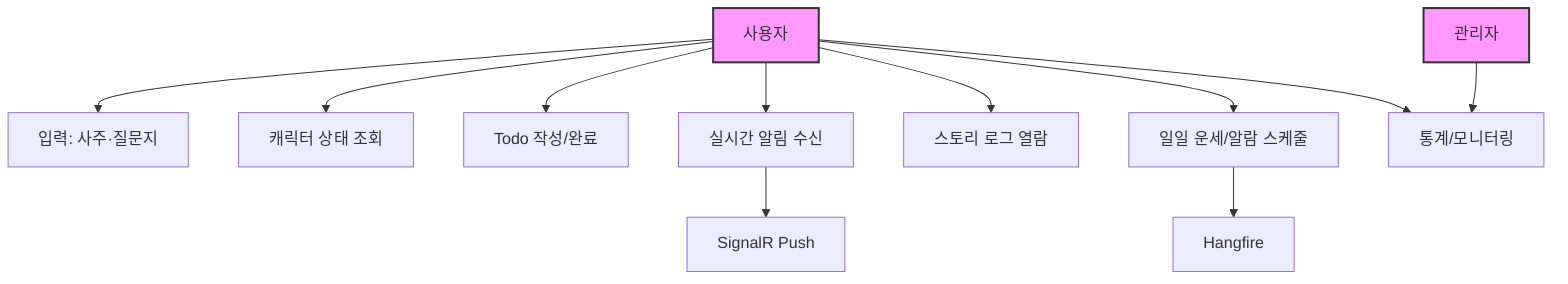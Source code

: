 graph TD
  U[사용자] --> UC1["입력: 사주·질문지"]
  U --> UC2["캐릭터 상태 조회"]
  U --> UC3["Todo 작성/완료"]
  U --> UC4["실시간 알림 수신"]
  U --> UC5["스토리 로그 열람"]
  U --> UC6["일일 운세/알람 스케줄"]
  U --> UC7["통계/모니터링"]
  A[관리자] --> UC7
  UC6 --> HF[Hangfire]
  UC4 --> SignalR[SignalR Push]

  classDef actor fill:#f9f,stroke:#333,stroke-width:2px;
  class U,A actor